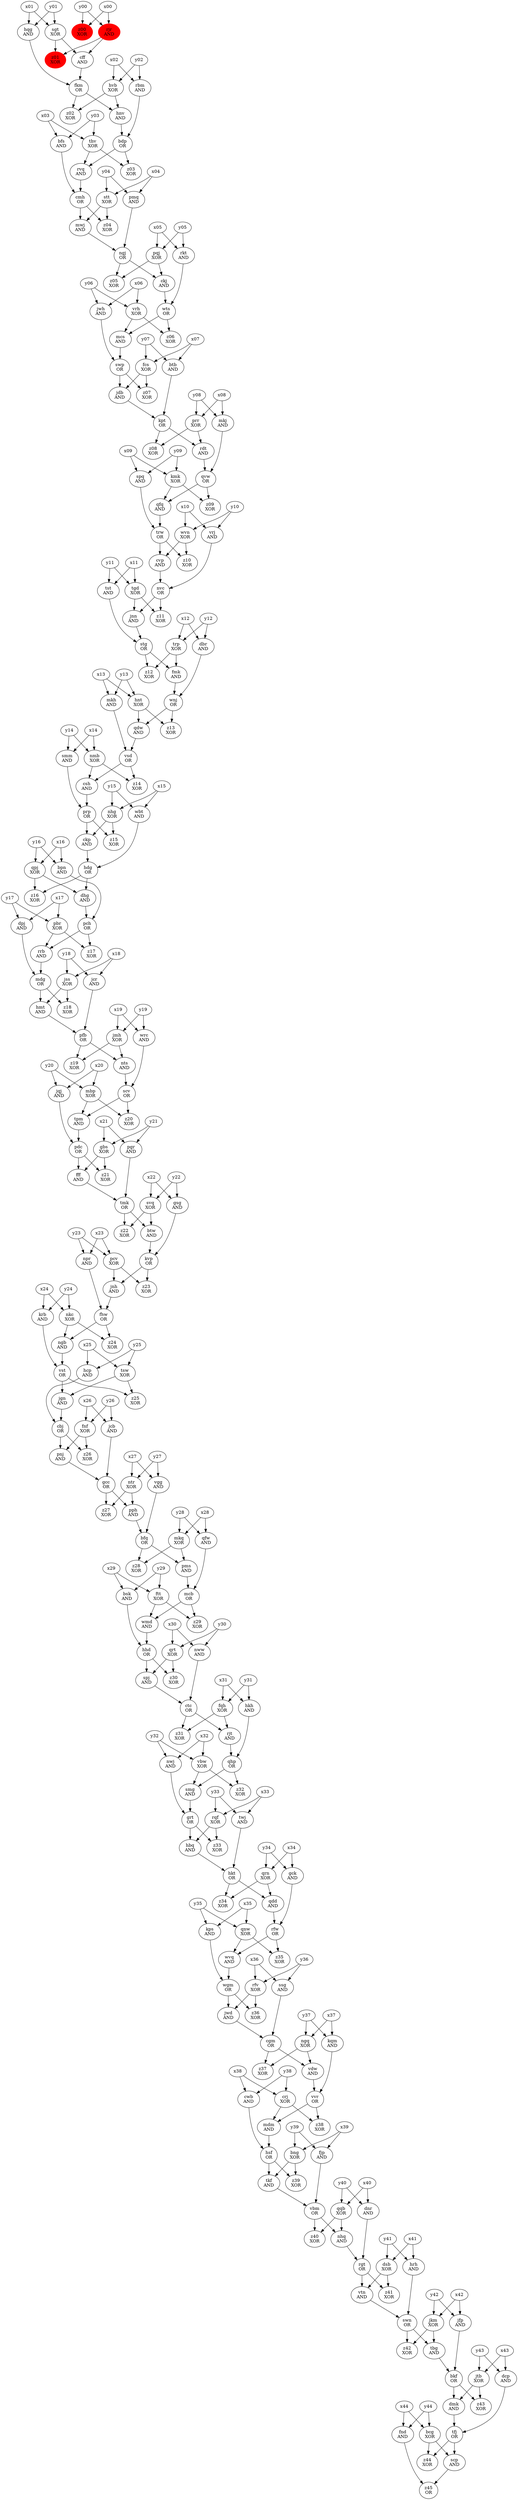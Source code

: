 digraph graphname {
	z07 [label="z07\nXOR"]
	swp -> z07
	fcs -> z07
	dpj [label="dpj\nAND"]
	y17 -> dpj
	x17 -> dpj
	nts [label="nts\nAND"]
	jmh -> nts
	pfb -> nts
	mkq [label="mkq\nXOR"]
	y28 -> mkq
	x28 -> mkq
	pfb [label="pfb\nOR"]
	hmt -> pfb
	jcr -> pfb
	twj [label="twj\nAND"]
	x33 -> twj
	y33 -> twj
	z02 [label="z02\nXOR"]
	fkm -> z02
	hvb -> z02
	spq [label="spq\nAND"]
	y09 -> spq
	x09 -> spq
	jmh [label="jmh\nXOR"]
	x19 -> jmh
	y19 -> jmh
	mcb [label="mcb\nOR"]
	qfw -> mcb
	pms -> mcb
	z32 [label="z32\nXOR"]
	qhp -> z32
	vbw -> z32
	tpm [label="tpm\nAND"]
	mbp -> tpm
	scv -> tpm
	vvr [label="vvr\nOR"]
	kqm -> vvr
	vdw -> vvr
	z00 [label="z00\nXOR" color=red style=filled]
	y00 -> z00
	x00 -> z00
	z27 [label="z27\nXOR"]
	ntr -> z27
	gcc -> z27
	z40 [label="z40\nXOR"]
	vbm -> z40
	qqb -> z40
	trp [label="trp\nXOR"]
	y12 -> trp
	x12 -> trp
	fhw [label="fhw\nOR"]
	npr -> fhw
	jnh -> fhw
	z26 [label="z26\nXOR"]
	cbj -> z26
	fnf -> z26
	z43 [label="z43\nXOR"]
	jtb -> z43
	bkf -> z43
	nhq [label="nhq\nAND"]
	vbm -> nhq
	qqb -> nhq
	z28 [label="z28\nXOR"]
	mkq -> z28
	bfq -> z28
	ckp [label="ckp\nAND"]
	prp -> ckp
	nhg -> ckp
	fnd [label="fnd\nAND"]
	x44 -> fnd
	y44 -> fnd
	pbr [label="pbr\nXOR"]
	y17 -> pbr
	x17 -> pbr
	z23 [label="z23\nXOR"]
	kvp -> z23
	pcv -> z23
	btb [label="btb\nAND"]
	y07 -> btb
	x07 -> btb
	cvp [label="cvp\nAND"]
	trw -> cvp
	wvn -> cvp
	z42 [label="z42\nXOR"]
	swn -> z42
	jkm -> z42
	vsd [label="vsd\nOR"]
	mkh -> vsd
	qdw -> vsd
	hvb [label="hvb\nXOR"]
	y02 -> hvb
	x02 -> hvb
	rvq [label="rvq\nAND"]
	thv -> rvq
	bdp -> rvq
	hhd [label="hhd\nOR"]
	wmd -> hhd
	bsk -> hhd
	vrh [label="vrh\nXOR"]
	x06 -> vrh
	y06 -> vrh
	gbs [label="gbs\nXOR"]
	y21 -> gbs
	x21 -> gbs
	jwh [label="jwh\nAND"]
	y06 -> jwh
	x06 -> jwh
	cwb [label="cwb\nAND"]
	y38 -> cwb
	x38 -> cwb
	gcc [label="gcc\nOR"]
	jcb -> gcc
	pnj -> gcc
	qqb [label="qqb\nXOR"]
	x40 -> qqb
	y40 -> qqb
	z37 [label="z37\nXOR"]
	ngq -> z37
	cgm -> z37
	wmd [label="wmd\nAND"]
	ftt -> wmd
	mcb -> wmd
	qvw [label="qvw\nOR"]
	mkj -> qvw
	rdt -> qvw
	pch [label="pch\nOR"]
	dhg -> pch
	bpn -> pch
	hdg [label="hdg\nOR"]
	ckp -> hdg
	wbt -> hdg
	swn [label="swn\nOR"]
	hrh -> swn
	vtn -> swn
	z24 [label="z24\nXOR"]
	fhw -> z24
	nkc -> z24
	vdw [label="vdw\nAND"]
	ngq -> vdw
	cgm -> vdw
	fff [label="fff\nAND"]
	gbs -> fff
	pdc -> fff
	bfs [label="bfs\nAND"]
	y03 -> bfs
	x03 -> bfs
	stt [label="stt\nXOR"]
	x04 -> stt
	y04 -> stt
	qnw [label="qnw\nXOR"]
	x35 -> qnw
	y35 -> qnw
	kmk [label="kmk\nXOR"]
	y09 -> kmk
	x09 -> kmk
	ssg [label="ssg\nAND"]
	x36 -> ssg
	y36 -> ssg
	scv [label="scv\nOR"]
	nts -> scv
	wrc -> scv
	bfq [label="bfq\nOR"]
	vgg -> bfq
	pph -> bfq
	nmb [label="nmb\nXOR"]
	y14 -> nmb
	x14 -> nmb
	rdt [label="rdt\nAND"]
	kpt -> rdt
	prr -> rdt
	z33 [label="z33\nXOR"]
	rqf -> z33
	grt -> z33
	hbq [label="hbq\nAND"]
	grt -> hbq
	rqf -> hbq
	jss [label="jss\nXOR"]
	x18 -> jss
	y18 -> jss
	trw [label="trw\nOR"]
	qfq -> trw
	spq -> trw
	nkc [label="nkc\nXOR"]
	x24 -> nkc
	y24 -> nkc
	hrh [label="hrh\nAND"]
	y41 -> hrh
	x41 -> hrh
	wrc [label="wrc\nAND"]
	x19 -> wrc
	y19 -> wrc
	z01 [label="z01\nXOR" color=red style=filled]
	rjr -> z01
	sgt -> z01
	bcg [label="bcg\nXOR"]
	x44 -> bcg
	y44 -> bcg
	z19 [label="z19\nXOR"]
	pfb -> z19
	jmh -> z19
	stg [label="stg\nOR"]
	tst -> stg
	jnn -> stg
	z30 [label="z30\nXOR"]
	qrt -> z30
	hhd -> z30
	z44 [label="z44\nXOR"]
	tfj -> z44
	bcg -> z44
	z10 [label="z10\nXOR"]
	wvn -> z10
	trw -> z10
	hsf [label="hsf\nOR"]
	mdm -> hsf
	cwb -> hsf
	mkj [label="mkj\nAND"]
	x08 -> mkj
	y08 -> mkj
	z03 [label="z03\nXOR"]
	bdp -> z03
	thv -> z03
	pgr [label="pgr\nAND"]
	x21 -> pgr
	y21 -> pgr
	tst [label="tst\nAND"]
	y11 -> tst
	x11 -> tst
	dnr [label="dnr\nAND"]
	y40 -> dnr
	x40 -> dnr
	jcr [label="jcr\nAND"]
	y18 -> jcr
	x18 -> jcr
	rqf [label="rqf\nXOR"]
	y33 -> rqf
	x33 -> rqf
	svq [label="svq\nXOR"]
	y22 -> svq
	x22 -> svq
	kvp [label="kvp\nOR"]
	btw -> kvp
	gsg -> kvp
	jqj [label="jqj\nAND"]
	y20 -> jqj
	x20 -> jqj
	ntr [label="ntr\nXOR"]
	x27 -> ntr
	y27 -> ntr
	dsb [label="dsb\nXOR"]
	x41 -> dsb
	y41 -> dsb
	npr [label="npr\nAND"]
	y23 -> npr
	x23 -> npr
	fkm [label="fkm\nOR"]
	hqg -> fkm
	cff -> fkm
	krb [label="krb\nAND"]
	y24 -> krb
	x24 -> krb
	jnn [label="jnn\nAND"]
	tgd -> jnn
	nvc -> jnn
	z09 [label="z09\nXOR"]
	kmk -> z09
	qvw -> z09
	z12 [label="z12\nXOR"]
	stg -> z12
	trp -> z12
	wvn [label="wvn\nXOR"]
	y10 -> wvn
	x10 -> wvn
	qhp [label="qhp\nOR"]
	hkh -> qhp
	rjt -> qhp
	pqj [label="pqj\nXOR"]
	y05 -> pqj
	x05 -> pqj
	csh [label="csh\nAND"]
	vsd -> csh
	nmb -> csh
	hkh [label="hkh\nAND"]
	y31 -> hkh
	x31 -> hkh
	mdm [label="mdm\nAND"]
	vvr -> mdm
	crj -> mdm
	z31 [label="z31\nXOR"]
	fqh -> z31
	ctc -> z31
	z34 [label="z34\nXOR"]
	hkt -> z34
	qrn -> z34
	z39 [label="z39\nXOR"]
	hsf -> z39
	bng -> z39
	ctc [label="ctc\nOR"]
	nww -> ctc
	spj -> ctc
	hmt [label="hmt\nAND"]
	jss -> hmt
	mdg -> hmt
	nwj [label="nwj\nAND"]
	x32 -> nwj
	y32 -> nwj
	vbw [label="vbw\nXOR"]
	y32 -> vbw
	x32 -> vbw
	fcs [label="fcs\nXOR"]
	x07 -> fcs
	y07 -> fcs
	spj [label="spj\nAND"]
	hhd -> spj
	qrt -> spj
	z29 [label="z29\nXOR"]
	mcb -> z29
	ftt -> z29
	ngj [label="ngj\nOR"]
	mwj -> ngj
	pmq -> ngj
	vrj [label="vrj\nAND"]
	x10 -> vrj
	y10 -> vrj
	prr [label="prr\nXOR"]
	x08 -> prr
	y08 -> prr
	z18 [label="z18\nXOR"]
	mdg -> z18
	jss -> z18
	kqm [label="kqm\nAND"]
	x37 -> kqm
	y37 -> kqm
	hnt [label="hnt\nXOR"]
	x13 -> hnt
	y13 -> hnt
	mkh [label="mkh\nAND"]
	x13 -> mkh
	y13 -> mkh
	wts [label="wts\nOR"]
	rkt -> wts
	ckj -> wts
	z36 [label="z36\nXOR"]
	wgm -> z36
	rfv -> z36
	hkt [label="hkt\nOR"]
	hbq -> hkt
	twj -> hkt
	vst [label="vst\nOR"]
	ngb -> vst
	krb -> vst
	jfp [label="jfp\nAND"]
	x42 -> jfp
	y42 -> jfp
	jkm [label="jkm\nXOR"]
	y42 -> jkm
	x42 -> jkm
	rjr [label="rjr\nAND" color=red style=filled]
	y00 -> rjr
	x00 -> rjr
	z25 [label="z25\nXOR"]
	tsw -> z25
	vst -> z25
	rfv [label="rfv\nXOR"]
	y36 -> rfv
	x36 -> rfv
	dcp [label="dcp\nAND"]
	x43 -> dcp
	y43 -> dcp
	qrt [label="qrt\nXOR"]
	y30 -> qrt
	x30 -> qrt
	dmk [label="dmk\nAND"]
	jtb -> dmk
	bkf -> dmk
	hcp [label="hcp\nAND"]
	y25 -> hcp
	x25 -> hcp
	gsg [label="gsg\nAND"]
	y22 -> gsg
	x22 -> gsg
	sgt [label="sgt\nXOR"]
	x01 -> sgt
	y01 -> sgt
	kpt [label="kpt\nOR"]
	jdb -> kpt
	btb -> kpt
	qfw [label="qfw\nAND"]
	x28 -> qfw
	y28 -> qfw
	bkf [label="bkf\nOR"]
	tbg -> bkf
	jfp -> bkf
	vbm [label="vbm\nOR"]
	tkf -> vbm
	fjp -> vbm
	qdd [label="qdd\nAND"]
	hkt -> qdd
	qrn -> qdd
	rjt [label="rjt\nAND"]
	fqh -> rjt
	ctc -> rjt
	z45 [label="z45\nOR"]
	fnd -> z45
	scp -> z45
	pmq [label="pmq\nAND"]
	x04 -> pmq
	y04 -> pmq
	ngq [label="ngq\nXOR"]
	y37 -> ngq
	x37 -> ngq
	kps [label="kps\nAND"]
	y35 -> kps
	x35 -> kps
	mdg [label="mdg\nOR"]
	rrb -> mdg
	dpj -> mdg
	nvc [label="nvc\nOR"]
	vrj -> nvc
	cvp -> nvc
	hqg [label="hqg\nAND"]
	x01 -> hqg
	y01 -> hqg
	scp [label="scp\nAND"]
	tfj -> scp
	bcg -> scp
	mwj [label="mwj\nAND"]
	stt -> mwj
	cmh -> mwj
	mcs [label="mcs\nAND"]
	vrh -> mcs
	wts -> mcs
	bng [label="bng\nXOR"]
	x39 -> bng
	y39 -> bng
	vgg [label="vgg\nAND"]
	x27 -> vgg
	y27 -> vgg
	cbj [label="cbj\nOR"]
	hcp -> cbj
	jgn -> cbj
	wgm [label="wgm\nOR"]
	kps -> wgm
	wvq -> wgm
	btw [label="btw\nAND"]
	svq -> btw
	tmk -> btw
	fjp [label="fjp\nAND"]
	y39 -> fjp
	x39 -> fjp
	bpn [label="bpn\nAND"]
	y16 -> bpn
	x16 -> bpn
	bdp [label="bdp\nOR"]
	hnv -> bdp
	rbm -> bdp
	z08 [label="z08\nXOR"]
	kpt -> z08
	prr -> z08
	jcb [label="jcb\nAND"]
	y26 -> jcb
	x26 -> jcb
	fqh [label="fqh\nXOR"]
	x31 -> fqh
	y31 -> fqh
	z04 [label="z04\nXOR"]
	stt -> z04
	cmh -> z04
	z38 [label="z38\nXOR"]
	crj -> z38
	vvr -> z38
	cff [label="cff\nAND"]
	rjr -> cff
	sgt -> cff
	wbt [label="wbt\nAND"]
	y15 -> wbt
	x15 -> wbt
	vtn [label="vtn\nAND"]
	rgt -> vtn
	dsb -> vtn
	dhg [label="dhg\nAND"]
	hdg -> dhg
	qpj -> dhg
	pnj [label="pnj\nAND"]
	cbj -> pnj
	fnf -> pnj
	jtb [label="jtb\nXOR"]
	y43 -> jtb
	x43 -> jtb
	z41 [label="z41\nXOR"]
	dsb -> z41
	rgt -> z41
	nww [label="nww\nAND"]
	y30 -> nww
	x30 -> nww
	z13 [label="z13\nXOR"]
	hnt -> z13
	wnj -> z13
	smm [label="smm\nAND"]
	x14 -> smm
	y14 -> smm
	hnv [label="hnv\nAND"]
	fkm -> hnv
	hvb -> hnv
	jnh [label="jnh\nAND"]
	kvp -> jnh
	pcv -> jnh
	qrn [label="qrn\nXOR"]
	x34 -> qrn
	y34 -> qrn
	wvq [label="wvq\nAND"]
	rfw -> wvq
	qnw -> wvq
	z35 [label="z35\nXOR"]
	rfw -> z35
	qnw -> z35
	tgd [label="tgd\nXOR"]
	x11 -> tgd
	y11 -> tgd
	jwd [label="jwd\nAND"]
	rfv -> jwd
	wgm -> jwd
	smg [label="smg\nAND"]
	vbw -> smg
	qhp -> smg
	wnj [label="wnj\nOR"]
	fmk -> wnj
	dbr -> wnj
	rfw [label="rfw\nOR"]
	qdd -> rfw
	gck -> rfw
	z14 [label="z14\nXOR"]
	vsd -> z14
	nmb -> z14
	fmk [label="fmk\nAND"]
	stg -> fmk
	trp -> fmk
	rrb [label="rrb\nAND"]
	pbr -> rrb
	pch -> rrb
	qfq [label="qfq\nAND"]
	qvw -> qfq
	kmk -> qfq
	pdc [label="pdc\nOR"]
	tpm -> pdc
	jqj -> pdc
	z21 [label="z21\nXOR"]
	pdc -> z21
	gbs -> z21
	qpj [label="qpj\nXOR"]
	y16 -> qpj
	x16 -> qpj
	jdb [label="jdb\nAND"]
	fcs -> jdb
	swp -> jdb
	rbm [label="rbm\nAND"]
	x02 -> rbm
	y02 -> rbm
	bsk [label="bsk\nAND"]
	y29 -> bsk
	x29 -> bsk
	z20 [label="z20\nXOR"]
	scv -> z20
	mbp -> z20
	z16 [label="z16\nXOR"]
	hdg -> z16
	qpj -> z16
	z22 [label="z22\nXOR"]
	svq -> z22
	tmk -> z22
	z06 [label="z06\nXOR"]
	wts -> z06
	vrh -> z06
	crj [label="crj\nXOR"]
	y38 -> crj
	x38 -> crj
	rkt [label="rkt\nAND"]
	y05 -> rkt
	x05 -> rkt
	pms [label="pms\nAND"]
	bfq -> pms
	mkq -> pms
	swp [label="swp\nOR"]
	mcs -> swp
	jwh -> swp
	pph [label="pph\nAND"]
	gcc -> pph
	ntr -> pph
	pcv [label="pcv\nXOR"]
	x23 -> pcv
	y23 -> pcv
	ftt [label="ftt\nXOR"]
	y29 -> ftt
	x29 -> ftt
	tsw [label="tsw\nXOR"]
	y25 -> tsw
	x25 -> tsw
	z15 [label="z15\nXOR"]
	nhg -> z15
	prp -> z15
	dbr [label="dbr\nAND"]
	y12 -> dbr
	x12 -> dbr
	mbp [label="mbp\nXOR"]
	y20 -> mbp
	x20 -> mbp
	tbg [label="tbg\nAND"]
	swn -> tbg
	jkm -> tbg
	cmh [label="cmh\nOR"]
	bfs -> cmh
	rvq -> cmh
	z11 [label="z11\nXOR"]
	nvc -> z11
	tgd -> z11
	ngb [label="ngb\nAND"]
	nkc -> ngb
	fhw -> ngb
	ckj [label="ckj\nAND"]
	ngj -> ckj
	pqj -> ckj
	fnf [label="fnf\nXOR"]
	y26 -> fnf
	x26 -> fnf
	thv [label="thv\nXOR"]
	y03 -> thv
	x03 -> thv
	cgm [label="cgm\nOR"]
	jwd -> cgm
	ssg -> cgm
	tmk [label="tmk\nOR"]
	fff -> tmk
	pgr -> tmk
	rgt [label="rgt\nOR"]
	dnr -> rgt
	nhq -> rgt
	nhg [label="nhg\nXOR"]
	y15 -> nhg
	x15 -> nhg
	prp [label="prp\nOR"]
	csh -> prp
	smm -> prp
	jgn [label="jgn\nAND"]
	vst -> jgn
	tsw -> jgn
	gck [label="gck\nAND"]
	y34 -> gck
	x34 -> gck
	grt [label="grt\nOR"]
	nwj -> grt
	smg -> grt
	z05 [label="z05\nXOR"]
	ngj -> z05
	pqj -> z05
	qdw [label="qdw\nAND"]
	wnj -> qdw
	hnt -> qdw
	tfj [label="tfj\nOR"]
	dcp -> tfj
	dmk -> tfj
	tkf [label="tkf\nAND"]
	bng -> tkf
	hsf -> tkf
	z17 [label="z17\nXOR"]
	pbr -> z17
	pch -> z17
}